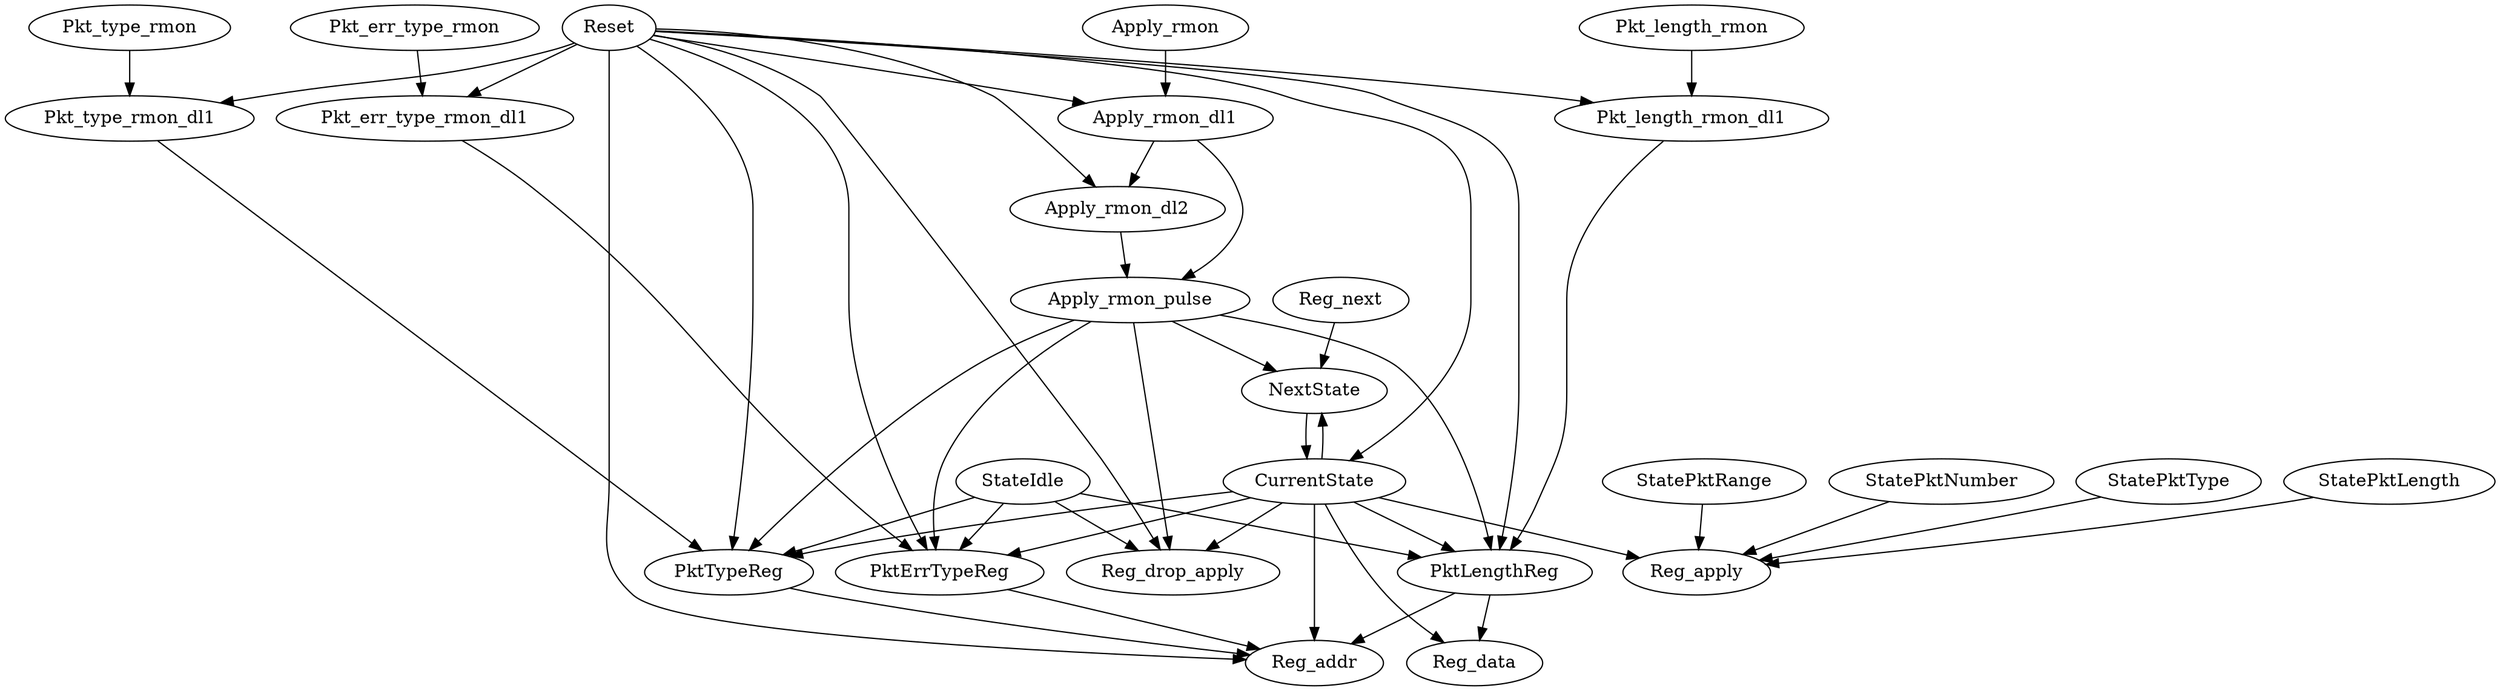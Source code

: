 strict digraph "" {
	Pkt_length_rmon -> Pkt_length_rmon_dl1	 [weight=1.0];
	Reg_next -> NextState	 [weight=8.0];
	Apply_rmon_pulse -> NextState	 [weight=2.0];
	Apply_rmon_pulse -> PktTypeReg	 [weight=1.0];
	Apply_rmon_pulse -> Reg_drop_apply	 [weight=2.0];
	Apply_rmon_pulse -> PktErrTypeReg	 [weight=1.0];
	Apply_rmon_pulse -> PktLengthReg	 [weight=1.0];
	Pkt_length_rmon_dl1 -> PktLengthReg	 [weight=1.0];
	NextState -> CurrentState	 [weight=1.0];
	PktTypeReg -> Reg_addr	 [weight=4.0];
	Pkt_type_rmon -> Pkt_type_rmon_dl1	 [weight=1.0];
	StatePktType -> Reg_apply	 [weight=2.0];
	CurrentState -> NextState	 [weight=15.0];
	CurrentState -> PktTypeReg	 [weight=1.0];
	CurrentState -> Reg_drop_apply	 [weight=2.0];
	CurrentState -> Reg_apply	 [weight=8.0];
	CurrentState -> Reg_data	 [weight=5.0];
	CurrentState -> PktErrTypeReg	 [weight=1.0];
	CurrentState -> PktLengthReg	 [weight=1.0];
	CurrentState -> Reg_addr	 [weight=19.0];
	StatePktLength -> Reg_apply	 [weight=2.0];
	Pkt_err_type_rmon_dl1 -> PktErrTypeReg	 [weight=1.0];
	StateIdle -> PktTypeReg	 [weight=1.0];
	StateIdle -> Reg_drop_apply	 [weight=2.0];
	StateIdle -> PktErrTypeReg	 [weight=1.0];
	StateIdle -> PktLengthReg	 [weight=1.0];
	StatePktRange -> Reg_apply	 [weight=2.0];
	Pkt_err_type_rmon -> Pkt_err_type_rmon_dl1	 [weight=1.0];
	Reset -> Pkt_length_rmon_dl1	 [weight=2.0];
	Reset -> PktTypeReg	 [weight=2.0];
	Reset -> CurrentState	 [weight=2.0];
	Reset -> Reg_drop_apply	 [weight=3.0];
	Reset -> Pkt_err_type_rmon_dl1	 [weight=2.0];
	Reset -> PktErrTypeReg	 [weight=2.0];
	Reset -> Apply_rmon_dl1	 [weight=2.0];
	Reset -> Apply_rmon_dl2	 [weight=2.0];
	Reset -> PktLengthReg	 [weight=2.0];
	Reset -> Reg_addr	 [weight=20.0];
	Reset -> Pkt_type_rmon_dl1	 [weight=2.0];
	StatePktNumber -> Reg_apply	 [weight=2.0];
	PktErrTypeReg -> Reg_addr	 [weight=12.0];
	Apply_rmon_dl1 -> Apply_rmon_pulse	 [weight=2.0];
	Apply_rmon_dl1 -> Apply_rmon_dl2	 [weight=1.0];
	Apply_rmon_dl2 -> Apply_rmon_pulse	 [weight=2.0];
	PktLengthReg -> Reg_data	 [weight=1.0];
	PktLengthReg -> Reg_addr	 [weight=35.0];
	Pkt_type_rmon_dl1 -> PktTypeReg	 [weight=1.0];
	Apply_rmon -> Apply_rmon_dl1	 [weight=1.0];
}
